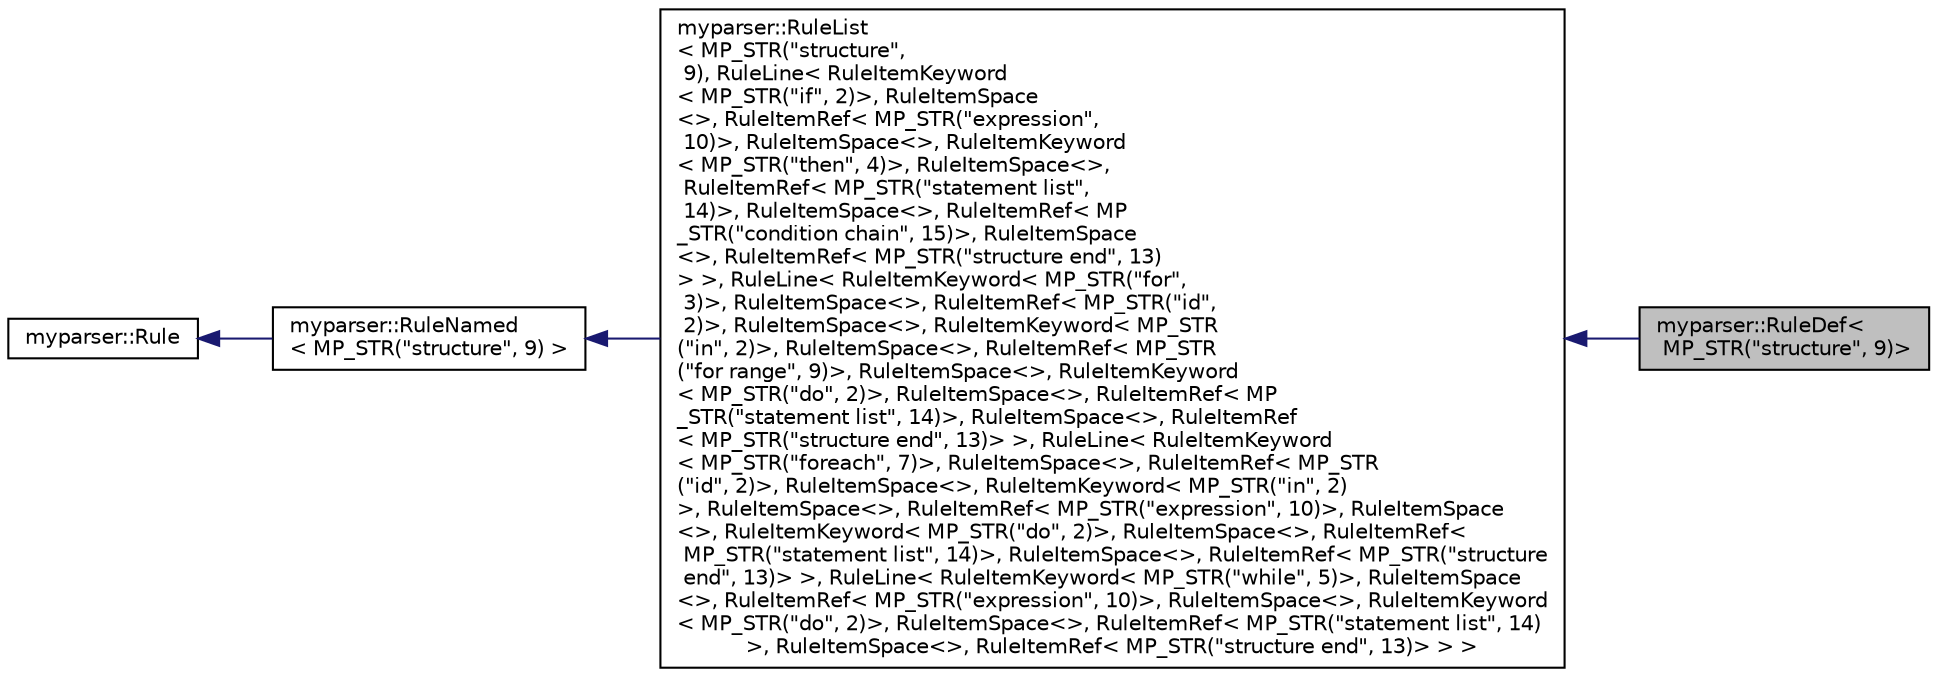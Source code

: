 digraph "myparser::RuleDef&lt; MP_STR(&quot;structure&quot;, 9)&gt;"
{
  edge [fontname="Helvetica",fontsize="10",labelfontname="Helvetica",labelfontsize="10"];
  node [fontname="Helvetica",fontsize="10",shape=record];
  rankdir="LR";
  Node1 [label="myparser::RuleDef\<\l MP_STR(\"structure\", 9)\>",height=0.2,width=0.4,color="black", fillcolor="grey75", style="filled" fontcolor="black"];
  Node2 -> Node1 [dir="back",color="midnightblue",fontsize="10",style="solid",fontname="Helvetica"];
  Node2 [label="myparser::RuleList\l\< MP_STR(\"structure\",\l 9), RuleLine\< RuleItemKeyword\l\< MP_STR(\"if\", 2)\>, RuleItemSpace\l\<\>, RuleItemRef\< MP_STR(\"expression\",\l 10)\>, RuleItemSpace\<\>, RuleItemKeyword\l\< MP_STR(\"then\", 4)\>, RuleItemSpace\<\>,\l RuleItemRef\< MP_STR(\"statement list\",\l 14)\>, RuleItemSpace\<\>, RuleItemRef\< MP\l_STR(\"condition chain\", 15)\>, RuleItemSpace\l\<\>, RuleItemRef\< MP_STR(\"structure end\", 13)\l\> \>, RuleLine\< RuleItemKeyword\< MP_STR(\"for\",\l 3)\>, RuleItemSpace\<\>, RuleItemRef\< MP_STR(\"id\",\l 2)\>, RuleItemSpace\<\>, RuleItemKeyword\< MP_STR\l(\"in\", 2)\>, RuleItemSpace\<\>, RuleItemRef\< MP_STR\l(\"for range\", 9)\>, RuleItemSpace\<\>, RuleItemKeyword\l\< MP_STR(\"do\", 2)\>, RuleItemSpace\<\>, RuleItemRef\< MP\l_STR(\"statement list\", 14)\>, RuleItemSpace\<\>, RuleItemRef\l\< MP_STR(\"structure end\", 13)\> \>, RuleLine\< RuleItemKeyword\l\< MP_STR(\"foreach\", 7)\>, RuleItemSpace\<\>, RuleItemRef\< MP_STR\l(\"id\", 2)\>, RuleItemSpace\<\>, RuleItemKeyword\< MP_STR(\"in\", 2)\l\>, RuleItemSpace\<\>, RuleItemRef\< MP_STR(\"expression\", 10)\>, RuleItemSpace\l\<\>, RuleItemKeyword\< MP_STR(\"do\", 2)\>, RuleItemSpace\<\>, RuleItemRef\<\l MP_STR(\"statement list\", 14)\>, RuleItemSpace\<\>, RuleItemRef\< MP_STR(\"structure\l end\", 13)\> \>, RuleLine\< RuleItemKeyword\< MP_STR(\"while\", 5)\>, RuleItemSpace\l\<\>, RuleItemRef\< MP_STR(\"expression\", 10)\>, RuleItemSpace\<\>, RuleItemKeyword\l\< MP_STR(\"do\", 2)\>, RuleItemSpace\<\>, RuleItemRef\< MP_STR(\"statement list\", 14)\l\>, RuleItemSpace\<\>, RuleItemRef\< MP_STR(\"structure end\", 13)\> \> \>",height=0.2,width=0.4,color="black", fillcolor="white", style="filled",URL="$classmyparser_1_1RuleList.html"];
  Node3 -> Node2 [dir="back",color="midnightblue",fontsize="10",style="solid",fontname="Helvetica"];
  Node3 [label="myparser::RuleNamed\l\< MP_STR(\"structure\", 9) \>",height=0.2,width=0.4,color="black", fillcolor="white", style="filled",URL="$classmyparser_1_1RuleNamed.html"];
  Node4 -> Node3 [dir="back",color="midnightblue",fontsize="10",style="solid",fontname="Helvetica"];
  Node4 [label="myparser::Rule",height=0.2,width=0.4,color="black", fillcolor="white", style="filled",URL="$classmyparser_1_1Rule.html"];
}
